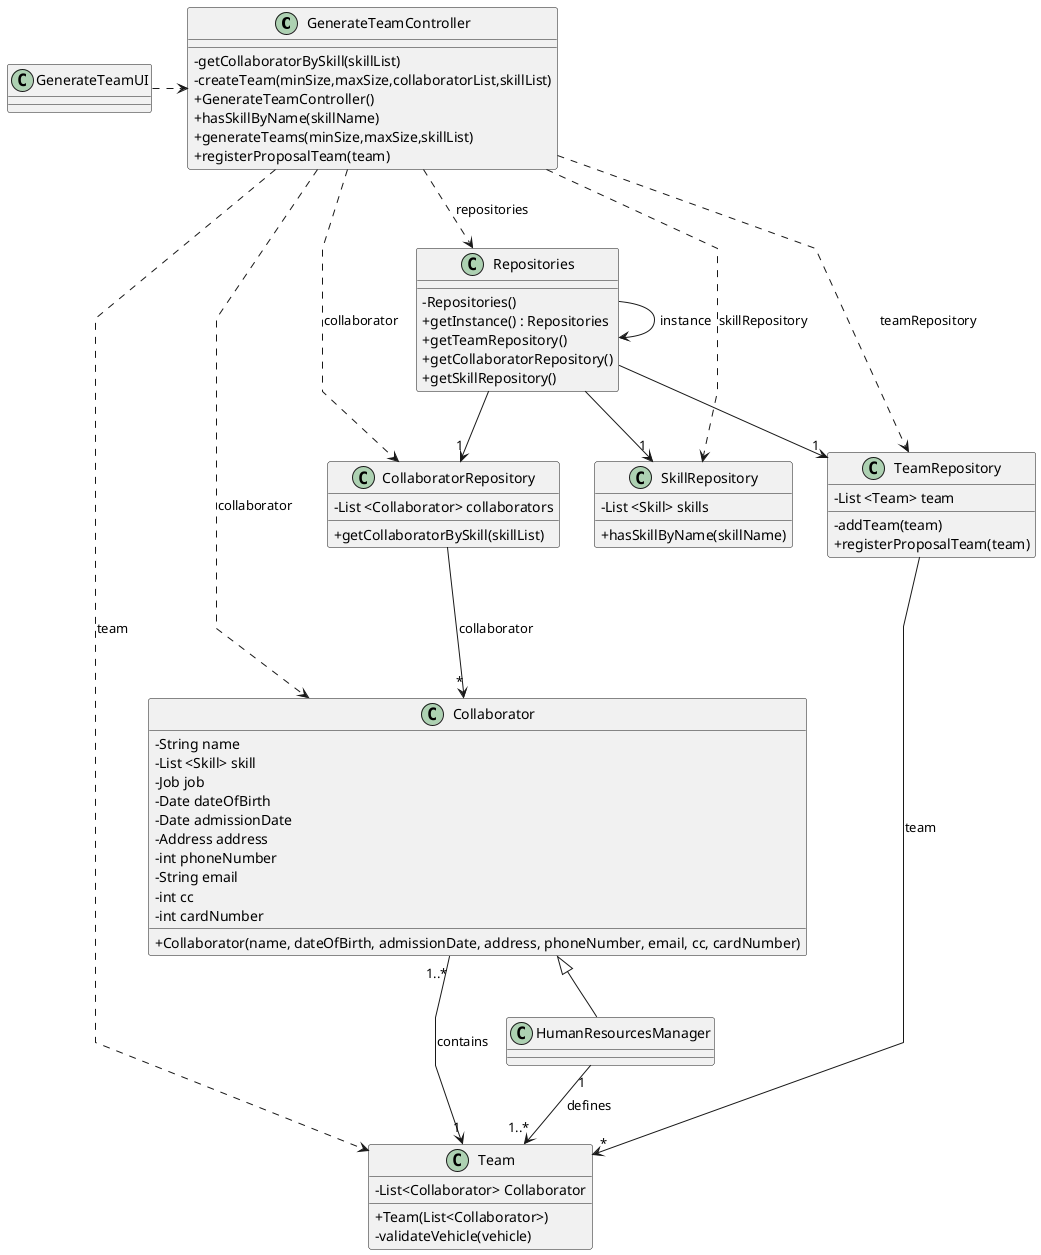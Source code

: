 @startuml
'skinparam monochrome true
skinparam packageStyle rectangle
skinparam shadowing false
skinparam linetype polyline
'skinparam linetype orto

skinparam classAttributeIconSize 0

'left to right direction

class GenerateTeamController {
    - getCollaboratorBySkill(skillList)
    - createTeam(minSize,maxSize,collaboratorList,skillList)
    + GenerateTeamController()
    + hasSkillByName(skillName)
    + generateTeams(minSize,maxSize,skillList)
    + registerProposalTeam(team)
}

class Team {
    - List<Collaborator> Collaborator
    + Team(List<Collaborator>)
    - validateVehicle(vehicle)
}

class GenerateTeamUI {
}

class Collaborator {
    -String name
    -List <Skill> skill
    -Job job
    -Date dateOfBirth
    -Date admissionDate
    -Address address
    -int phoneNumber
    -String email
    -int cc
    -int cardNumber

    + Collaborator(name, dateOfBirth, admissionDate, address, phoneNumber, email, cc, cardNumber)
}

class HumanResourcesManager {
}

class Repositories {

    - Repositories()
    + getInstance() : Repositories
    + getTeamRepository()
    + getCollaboratorRepository()
    + getSkillRepository()
}

class TeamRepository {
    - List <Team> team
    - addTeam(team)
    + registerProposalTeam(team)
}

class SkillRepository {
    - List <Skill> skills
    + hasSkillByName(skillName)
}

class CollaboratorRepository {
    - List <Collaborator> collaborators
    + getCollaboratorBySkill(skillList)
}

class HumanResourcesManager{}

GenerateTeamController .> Repositories : repositories

GenerateTeamUI .> GenerateTeamController
Repositories -> Repositories : instance

Repositories --> "1" TeamRepository
Repositories --> "1" SkillRepository
Repositories --> "1" CollaboratorRepository

TeamRepository ---> "*" Team : team
CollaboratorRepository ---> "*" Collaborator : collaborator

GenerateTeamController ...> TeamRepository : teamRepository
GenerateTeamController ...> SkillRepository : skillRepository
GenerateTeamController ...> CollaboratorRepository : collaborator
GenerateTeamController .> Collaborator : collaborator
GenerateTeamController .> Team : team

Collaborator  <|-- HumanResourcesManager

HumanResourcesManager "1" --> "1..*" Team : defines
Collaborator "1..*" --> "1" Team : contains



@enduml